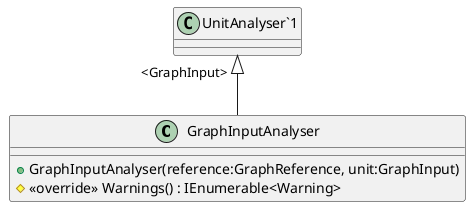 @startuml
class GraphInputAnalyser {
    + GraphInputAnalyser(reference:GraphReference, unit:GraphInput)
    # <<override>> Warnings() : IEnumerable<Warning>
}
"UnitAnalyser`1" "<GraphInput>" <|-- GraphInputAnalyser
@enduml
